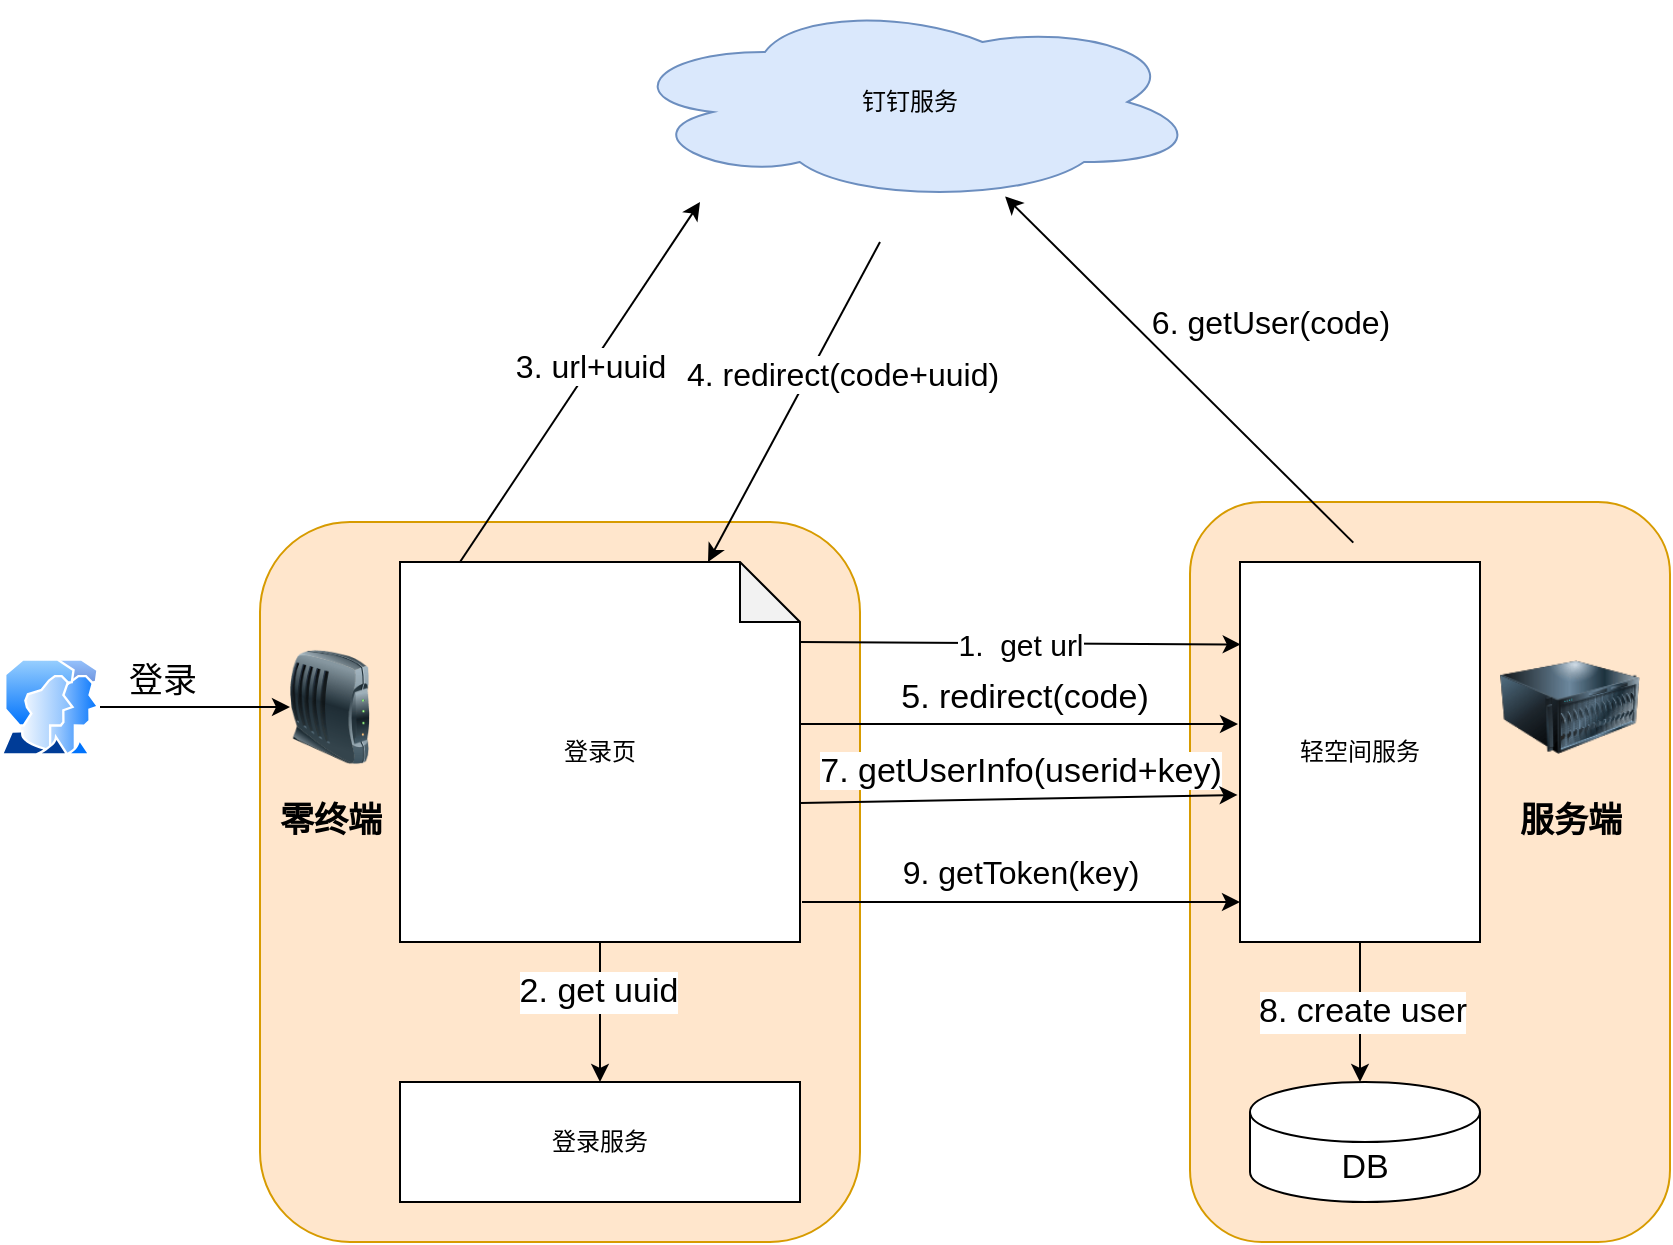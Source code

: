 <mxfile version="13.10.4" type="github">
  <diagram id="v8FIyj6-tNv1zjd0D3WM" name="Page-1">
    <mxGraphModel dx="1038" dy="1749" grid="1" gridSize="10" guides="1" tooltips="1" connect="1" arrows="1" fold="1" page="1" pageScale="1" pageWidth="827" pageHeight="1169" math="0" shadow="0">
      <root>
        <mxCell id="0" />
        <mxCell id="1" parent="0" />
        <mxCell id="kvXipWGZ7Jy9fMiuD0g3-35" value="" style="rounded=1;whiteSpace=wrap;html=1;fontSize=17;fillColor=#ffe6cc;strokeColor=#d79b00;" parent="1" vertex="1">
          <mxGeometry x="655" y="170" width="240" height="370" as="geometry" />
        </mxCell>
        <mxCell id="kvXipWGZ7Jy9fMiuD0g3-33" value="" style="rounded=1;whiteSpace=wrap;html=1;fontSize=17;fillColor=#ffe6cc;strokeColor=#d79b00;" parent="1" vertex="1">
          <mxGeometry x="190" y="180" width="300" height="360" as="geometry" />
        </mxCell>
        <mxCell id="kvXipWGZ7Jy9fMiuD0g3-2" value="登录服务" style="rounded=0;whiteSpace=wrap;html=1;" parent="1" vertex="1">
          <mxGeometry x="260" y="460" width="200" height="60" as="geometry" />
        </mxCell>
        <mxCell id="kvXipWGZ7Jy9fMiuD0g3-30" value="8. create user" style="edgeStyle=orthogonalEdgeStyle;rounded=0;orthogonalLoop=1;jettySize=auto;html=1;startArrow=none;startFill=0;endArrow=classic;endFill=1;fontSize=17;" parent="1" source="kvXipWGZ7Jy9fMiuD0g3-3" edge="1">
          <mxGeometry relative="1" as="geometry">
            <mxPoint x="740" y="460" as="targetPoint" />
          </mxGeometry>
        </mxCell>
        <mxCell id="kvXipWGZ7Jy9fMiuD0g3-3" value="轻空间服务" style="rounded=0;whiteSpace=wrap;html=1;" parent="1" vertex="1">
          <mxGeometry x="680" y="200" width="120" height="190" as="geometry" />
        </mxCell>
        <mxCell id="kvXipWGZ7Jy9fMiuD0g3-6" value="钉钉服务" style="ellipse;shape=cloud;whiteSpace=wrap;html=1;fillColor=#dae8fc;strokeColor=#6c8ebf;" parent="1" vertex="1">
          <mxGeometry x="370" y="-80" width="290" height="100" as="geometry" />
        </mxCell>
        <mxCell id="kvXipWGZ7Jy9fMiuD0g3-9" value="3. url+uuid" style="endArrow=classic;html=1;fontSize=16;" parent="1" edge="1">
          <mxGeometry x="0.091" width="50" height="50" relative="1" as="geometry">
            <mxPoint x="290" y="200" as="sourcePoint" />
            <mxPoint x="410" y="20" as="targetPoint" />
            <mxPoint as="offset" />
          </mxGeometry>
        </mxCell>
        <mxCell id="kvXipWGZ7Jy9fMiuD0g3-12" value="" style="endArrow=classic;html=1;" parent="1" edge="1">
          <mxGeometry width="50" height="50" relative="1" as="geometry">
            <mxPoint x="500" y="40" as="sourcePoint" />
            <mxPoint x="414" y="200" as="targetPoint" />
          </mxGeometry>
        </mxCell>
        <mxCell id="kvXipWGZ7Jy9fMiuD0g3-13" value="4. &lt;font style=&quot;font-size: 16px;&quot;&gt;redirect(code+uuid)&lt;/font&gt;" style="edgeLabel;html=1;align=center;verticalAlign=middle;resizable=0;points=[];fontSize=16;" parent="kvXipWGZ7Jy9fMiuD0g3-12" vertex="1" connectable="0">
          <mxGeometry x="-0.231" y="-1" relative="1" as="geometry">
            <mxPoint x="15" y="5" as="offset" />
          </mxGeometry>
        </mxCell>
        <mxCell id="kvXipWGZ7Jy9fMiuD0g3-14" value="1.&amp;nbsp; get url" style="endArrow=classic;html=1;entryX=0.003;entryY=0.217;entryDx=0;entryDy=0;fontSize=15;entryPerimeter=0;" parent="1" target="kvXipWGZ7Jy9fMiuD0g3-3" edge="1">
          <mxGeometry width="50" height="50" relative="1" as="geometry">
            <mxPoint x="460" y="240" as="sourcePoint" />
            <mxPoint x="550" y="240" as="targetPoint" />
          </mxGeometry>
        </mxCell>
        <mxCell id="kvXipWGZ7Jy9fMiuD0g3-15" value="5. redirect(code)" style="endArrow=classic;html=1;fontSize=17;" parent="1" edge="1">
          <mxGeometry x="0.023" y="13" width="50" height="50" relative="1" as="geometry">
            <mxPoint x="459" y="281" as="sourcePoint" />
            <mxPoint x="679" y="281" as="targetPoint" />
            <Array as="points" />
            <mxPoint as="offset" />
          </mxGeometry>
        </mxCell>
        <mxCell id="kvXipWGZ7Jy9fMiuD0g3-20" value="" style="endArrow=classic;html=1;exitX=0.472;exitY=-0.051;exitDx=0;exitDy=0;exitPerimeter=0;" parent="1" source="kvXipWGZ7Jy9fMiuD0g3-3" target="kvXipWGZ7Jy9fMiuD0g3-6" edge="1">
          <mxGeometry width="50" height="50" relative="1" as="geometry">
            <mxPoint x="770" y="190" as="sourcePoint" />
            <mxPoint x="820" y="140" as="targetPoint" />
          </mxGeometry>
        </mxCell>
        <mxCell id="kvXipWGZ7Jy9fMiuD0g3-21" value="6. getUser(code)" style="text;html=1;align=center;verticalAlign=middle;resizable=0;points=[];autosize=1;fontSize=16;" parent="1" vertex="1">
          <mxGeometry x="630" y="70" width="130" height="20" as="geometry" />
        </mxCell>
        <mxCell id="kvXipWGZ7Jy9fMiuD0g3-25" value="" style="edgeStyle=orthogonalEdgeStyle;rounded=0;orthogonalLoop=1;jettySize=auto;html=1;startArrow=none;startFill=0;endArrow=classic;endFill=1;" parent="1" source="kvXipWGZ7Jy9fMiuD0g3-24" target="kvXipWGZ7Jy9fMiuD0g3-2" edge="1">
          <mxGeometry relative="1" as="geometry" />
        </mxCell>
        <mxCell id="kvXipWGZ7Jy9fMiuD0g3-26" value="2. get uuid" style="edgeLabel;html=1;align=center;verticalAlign=middle;resizable=0;points=[];fontSize=17;" parent="kvXipWGZ7Jy9fMiuD0g3-25" vertex="1" connectable="0">
          <mxGeometry x="-0.302" y="-1" relative="1" as="geometry">
            <mxPoint as="offset" />
          </mxGeometry>
        </mxCell>
        <mxCell id="kvXipWGZ7Jy9fMiuD0g3-24" value="登录页" style="shape=note;whiteSpace=wrap;html=1;backgroundOutline=1;darkOpacity=0.05;" parent="1" vertex="1">
          <mxGeometry x="260" y="200" width="200" height="190" as="geometry" />
        </mxCell>
        <mxCell id="kvXipWGZ7Jy9fMiuD0g3-34" value="零终端" style="text;html=1;align=center;verticalAlign=middle;resizable=0;points=[];autosize=1;fontSize=17;fontStyle=1" parent="1" vertex="1">
          <mxGeometry x="190" y="315" width="70" height="30" as="geometry" />
        </mxCell>
        <mxCell id="kvXipWGZ7Jy9fMiuD0g3-36" value="服务端" style="text;html=1;align=center;verticalAlign=middle;resizable=0;points=[];autosize=1;fontSize=17;fontStyle=1" parent="1" vertex="1">
          <mxGeometry x="810" y="315" width="70" height="30" as="geometry" />
        </mxCell>
        <mxCell id="kvXipWGZ7Jy9fMiuD0g3-37" value="DB" style="shape=cylinder3;whiteSpace=wrap;html=1;boundedLbl=1;backgroundOutline=1;size=15;fontSize=17;" parent="1" vertex="1">
          <mxGeometry x="685" y="460" width="115" height="60" as="geometry" />
        </mxCell>
        <mxCell id="kvXipWGZ7Jy9fMiuD0g3-38" value="" style="image;html=1;image=img/lib/clip_art/computers/Server_128x128.png;fontSize=17;" parent="1" vertex="1">
          <mxGeometry x="810" y="237.5" width="70" height="70" as="geometry" />
        </mxCell>
        <mxCell id="kvXipWGZ7Jy9fMiuD0g3-39" value="" style="image;html=1;image=img/lib/clip_art/networking/Modem_128x128.png;fontSize=17;" parent="1" vertex="1">
          <mxGeometry x="205" y="230" width="40" height="85" as="geometry" />
        </mxCell>
        <mxCell id="kvXipWGZ7Jy9fMiuD0g3-41" value="" style="edgeStyle=orthogonalEdgeStyle;rounded=0;orthogonalLoop=1;jettySize=auto;html=1;startArrow=none;startFill=0;endArrow=classic;endFill=1;fontSize=17;" parent="1" source="kvXipWGZ7Jy9fMiuD0g3-40" target="kvXipWGZ7Jy9fMiuD0g3-39" edge="1">
          <mxGeometry relative="1" as="geometry" />
        </mxCell>
        <mxCell id="kvXipWGZ7Jy9fMiuD0g3-40" value="" style="aspect=fixed;perimeter=ellipsePerimeter;html=1;align=center;shadow=0;dashed=0;spacingTop=3;image;image=img/lib/active_directory/user_accounts.svg;fontSize=17;" parent="1" vertex="1">
          <mxGeometry x="60" y="248.25" width="50" height="48.5" as="geometry" />
        </mxCell>
        <mxCell id="kvXipWGZ7Jy9fMiuD0g3-42" value="登录" style="text;html=1;align=center;verticalAlign=middle;resizable=0;points=[];autosize=1;fontSize=17;" parent="1" vertex="1">
          <mxGeometry x="116" y="245" width="50" height="30" as="geometry" />
        </mxCell>
        <mxCell id="pXFhUSmdfiJUvDkZyXjP-1" value="" style="endArrow=classic;html=1;" edge="1" parent="1">
          <mxGeometry width="50" height="50" relative="1" as="geometry">
            <mxPoint x="461" y="370" as="sourcePoint" />
            <mxPoint x="680" y="370" as="targetPoint" />
          </mxGeometry>
        </mxCell>
        <mxCell id="pXFhUSmdfiJUvDkZyXjP-3" value="&lt;span style=&quot;font-size: 17px ; background-color: rgb(255 , 255 , 255)&quot;&gt;7. getUserInfo(userid+key)&lt;/span&gt;" style="text;html=1;align=center;verticalAlign=middle;resizable=0;points=[];autosize=1;" vertex="1" parent="1">
          <mxGeometry x="460" y="295" width="220" height="20" as="geometry" />
        </mxCell>
        <mxCell id="pXFhUSmdfiJUvDkZyXjP-5" value="9. getToken(key)" style="text;html=1;align=center;verticalAlign=middle;resizable=0;points=[];autosize=1;strokeWidth=16;fontSize=16;" vertex="1" parent="1">
          <mxGeometry x="505" y="345" width="130" height="20" as="geometry" />
        </mxCell>
        <mxCell id="pXFhUSmdfiJUvDkZyXjP-7" value="" style="endArrow=classic;html=1;fontSize=16;exitX=1.002;exitY=0.634;exitDx=0;exitDy=0;exitPerimeter=0;entryX=-0.01;entryY=0.613;entryDx=0;entryDy=0;entryPerimeter=0;" edge="1" parent="1" source="kvXipWGZ7Jy9fMiuD0g3-24" target="kvXipWGZ7Jy9fMiuD0g3-3">
          <mxGeometry width="50" height="50" relative="1" as="geometry">
            <mxPoint x="560" y="550" as="sourcePoint" />
            <mxPoint x="610" y="500" as="targetPoint" />
          </mxGeometry>
        </mxCell>
      </root>
    </mxGraphModel>
  </diagram>
</mxfile>
